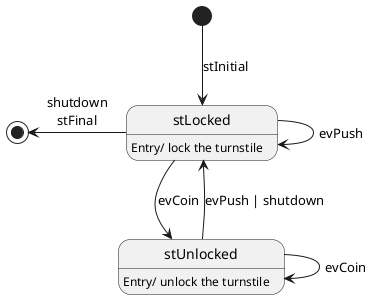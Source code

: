 @startuml
/'

Module:	FSMexample.plantuml

Function:
	PlantUML reference source for cFSM state diagram.
	
Copyright:
	See accompanying LICENSE file at
	https:://github.com/mcci-catena/Catena-Arduino-Platform
	
Author:
	Terry Moore, MCCI Corporation	July 2019

Notes:
	PlantUML images in REAMDE.md are generated by pasting this file into
	the server at http://www.plantuml.com/plantuml, and grabbing the
	resulting URLs.  That has to be done several times, with different
	values edited into the variables below. The comments in README.md
	will tell you what's needed.

'/

[*] --> stLocked : stInitial

state stLocked
state stUnlocked

stLocked --> stLocked : evPush
stLocked : Entry/ lock the turnstile
stLocked --> stUnlocked : evCoin
stLocked -left-> [*] : shutdown\nstFinal

stUnlocked --> stUnlocked : evCoin
stUnlocked : Entry/ unlock the turnstile
stUnlocked --> stLocked : evPush | shutdown
@enduml
